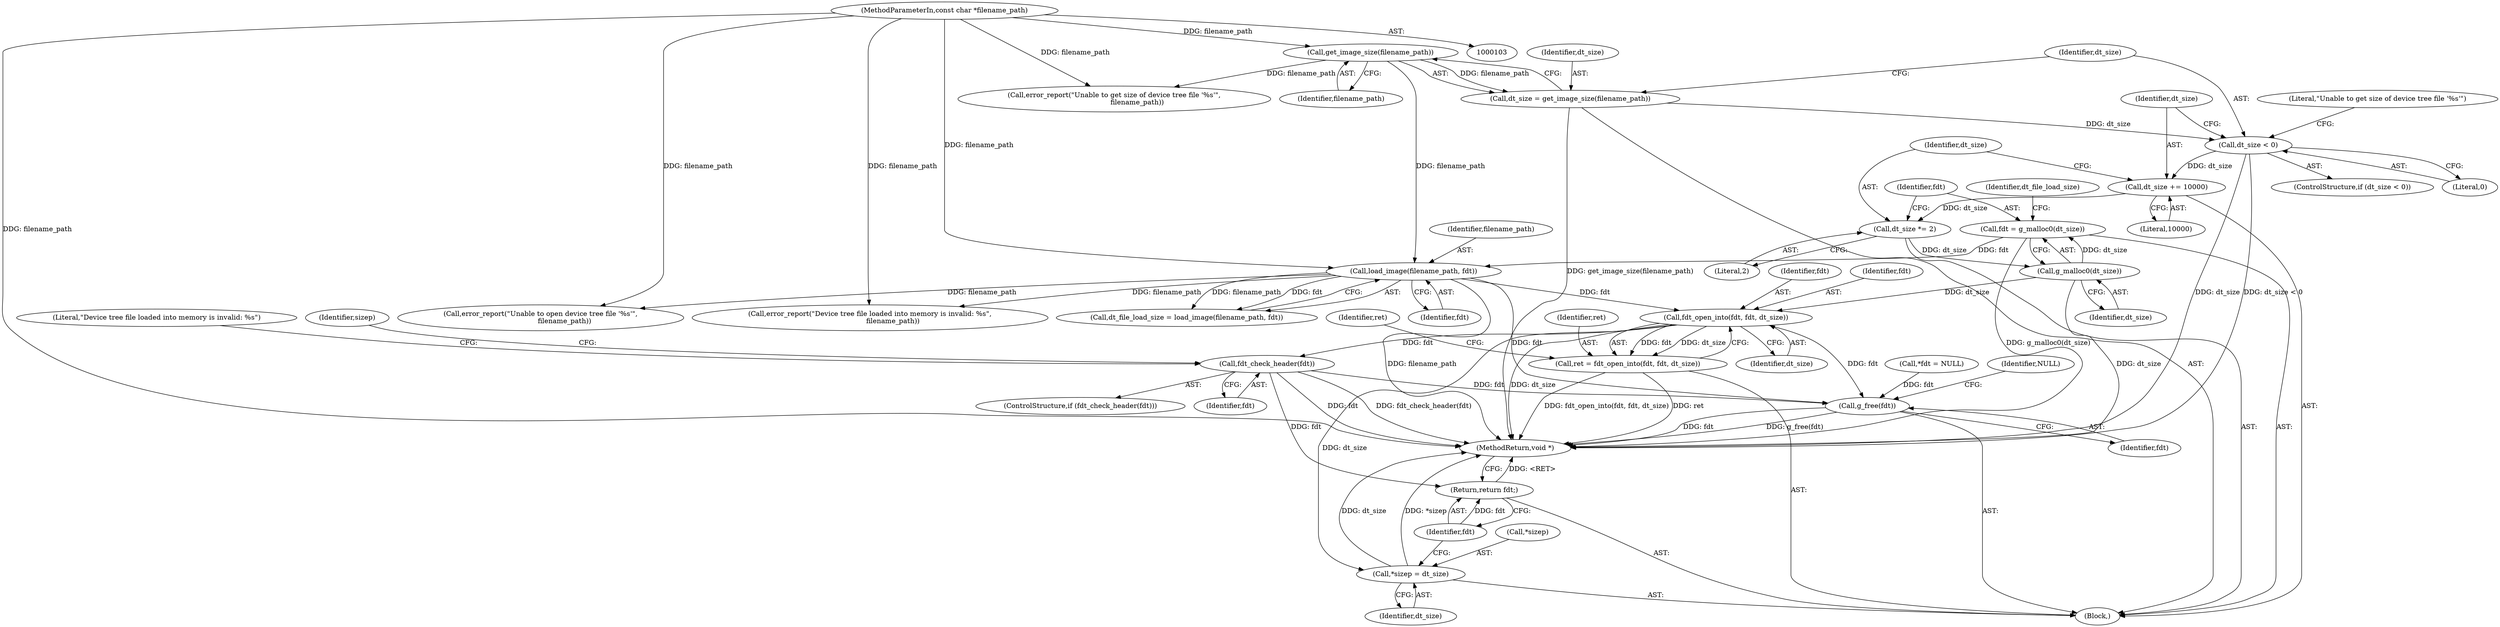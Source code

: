 digraph "1_qemu_da885fe1ee8b4589047484bd7fa05a4905b52b17@API" {
"1000157" [label="(Call,fdt_open_into(fdt, fdt, dt_size))"];
"1000143" [label="(Call,load_image(filename_path, fdt))"];
"1000120" [label="(Call,get_image_size(filename_path))"];
"1000104" [label="(MethodParameterIn,const char *filename_path)"];
"1000137" [label="(Call,fdt = g_malloc0(dt_size))"];
"1000139" [label="(Call,g_malloc0(dt_size))"];
"1000134" [label="(Call,dt_size *= 2)"];
"1000131" [label="(Call,dt_size += 10000)"];
"1000123" [label="(Call,dt_size < 0)"];
"1000118" [label="(Call,dt_size = get_image_size(filename_path))"];
"1000155" [label="(Call,ret = fdt_open_into(fdt, fdt, dt_size))"];
"1000168" [label="(Call,fdt_check_header(fdt))"];
"1000179" [label="(Return,return fdt;)"];
"1000182" [label="(Call,g_free(fdt))"];
"1000175" [label="(Call,*sizep = dt_size)"];
"1000106" [label="(Block,)"];
"1000140" [label="(Identifier,dt_size)"];
"1000177" [label="(Identifier,sizep)"];
"1000139" [label="(Call,g_malloc0(dt_size))"];
"1000122" [label="(ControlStructure,if (dt_size < 0))"];
"1000176" [label="(Call,*sizep)"];
"1000183" [label="(Identifier,fdt)"];
"1000169" [label="(Identifier,fdt)"];
"1000179" [label="(Return,return fdt;)"];
"1000180" [label="(Identifier,fdt)"];
"1000144" [label="(Identifier,filename_path)"];
"1000111" [label="(Call,*fdt = NULL)"];
"1000118" [label="(Call,dt_size = get_image_size(filename_path))"];
"1000125" [label="(Literal,0)"];
"1000160" [label="(Identifier,dt_size)"];
"1000128" [label="(Literal,\"Unable to get size of device tree file '%s'\")"];
"1000158" [label="(Identifier,fdt)"];
"1000133" [label="(Literal,10000)"];
"1000186" [label="(MethodReturn,void *)"];
"1000151" [label="(Call,error_report(\"Unable to open device tree file '%s'\",\n                      filename_path))"];
"1000171" [label="(Call,error_report(\"Device tree file loaded into memory is invalid: %s\",\n                     filename_path))"];
"1000136" [label="(Literal,2)"];
"1000131" [label="(Call,dt_size += 10000)"];
"1000178" [label="(Identifier,dt_size)"];
"1000138" [label="(Identifier,fdt)"];
"1000137" [label="(Call,fdt = g_malloc0(dt_size))"];
"1000167" [label="(ControlStructure,if (fdt_check_header(fdt)))"];
"1000162" [label="(Identifier,ret)"];
"1000121" [label="(Identifier,filename_path)"];
"1000143" [label="(Call,load_image(filename_path, fdt))"];
"1000142" [label="(Identifier,dt_file_load_size)"];
"1000185" [label="(Identifier,NULL)"];
"1000155" [label="(Call,ret = fdt_open_into(fdt, fdt, dt_size))"];
"1000123" [label="(Call,dt_size < 0)"];
"1000104" [label="(MethodParameterIn,const char *filename_path)"];
"1000135" [label="(Identifier,dt_size)"];
"1000157" [label="(Call,fdt_open_into(fdt, fdt, dt_size))"];
"1000134" [label="(Call,dt_size *= 2)"];
"1000156" [label="(Identifier,ret)"];
"1000132" [label="(Identifier,dt_size)"];
"1000127" [label="(Call,error_report(\"Unable to get size of device tree file '%s'\",\n                     filename_path))"];
"1000175" [label="(Call,*sizep = dt_size)"];
"1000159" [label="(Identifier,fdt)"];
"1000168" [label="(Call,fdt_check_header(fdt))"];
"1000141" [label="(Call,dt_file_load_size = load_image(filename_path, fdt))"];
"1000182" [label="(Call,g_free(fdt))"];
"1000120" [label="(Call,get_image_size(filename_path))"];
"1000124" [label="(Identifier,dt_size)"];
"1000119" [label="(Identifier,dt_size)"];
"1000172" [label="(Literal,\"Device tree file loaded into memory is invalid: %s\")"];
"1000145" [label="(Identifier,fdt)"];
"1000157" -> "1000155"  [label="AST: "];
"1000157" -> "1000160"  [label="CFG: "];
"1000158" -> "1000157"  [label="AST: "];
"1000159" -> "1000157"  [label="AST: "];
"1000160" -> "1000157"  [label="AST: "];
"1000155" -> "1000157"  [label="CFG: "];
"1000157" -> "1000186"  [label="DDG: dt_size"];
"1000157" -> "1000155"  [label="DDG: fdt"];
"1000157" -> "1000155"  [label="DDG: dt_size"];
"1000143" -> "1000157"  [label="DDG: fdt"];
"1000139" -> "1000157"  [label="DDG: dt_size"];
"1000157" -> "1000168"  [label="DDG: fdt"];
"1000157" -> "1000175"  [label="DDG: dt_size"];
"1000157" -> "1000182"  [label="DDG: fdt"];
"1000143" -> "1000141"  [label="AST: "];
"1000143" -> "1000145"  [label="CFG: "];
"1000144" -> "1000143"  [label="AST: "];
"1000145" -> "1000143"  [label="AST: "];
"1000141" -> "1000143"  [label="CFG: "];
"1000143" -> "1000186"  [label="DDG: filename_path"];
"1000143" -> "1000141"  [label="DDG: filename_path"];
"1000143" -> "1000141"  [label="DDG: fdt"];
"1000120" -> "1000143"  [label="DDG: filename_path"];
"1000104" -> "1000143"  [label="DDG: filename_path"];
"1000137" -> "1000143"  [label="DDG: fdt"];
"1000143" -> "1000151"  [label="DDG: filename_path"];
"1000143" -> "1000171"  [label="DDG: filename_path"];
"1000143" -> "1000182"  [label="DDG: fdt"];
"1000120" -> "1000118"  [label="AST: "];
"1000120" -> "1000121"  [label="CFG: "];
"1000121" -> "1000120"  [label="AST: "];
"1000118" -> "1000120"  [label="CFG: "];
"1000120" -> "1000118"  [label="DDG: filename_path"];
"1000104" -> "1000120"  [label="DDG: filename_path"];
"1000120" -> "1000127"  [label="DDG: filename_path"];
"1000104" -> "1000103"  [label="AST: "];
"1000104" -> "1000186"  [label="DDG: filename_path"];
"1000104" -> "1000127"  [label="DDG: filename_path"];
"1000104" -> "1000151"  [label="DDG: filename_path"];
"1000104" -> "1000171"  [label="DDG: filename_path"];
"1000137" -> "1000106"  [label="AST: "];
"1000137" -> "1000139"  [label="CFG: "];
"1000138" -> "1000137"  [label="AST: "];
"1000139" -> "1000137"  [label="AST: "];
"1000142" -> "1000137"  [label="CFG: "];
"1000137" -> "1000186"  [label="DDG: g_malloc0(dt_size)"];
"1000139" -> "1000137"  [label="DDG: dt_size"];
"1000139" -> "1000140"  [label="CFG: "];
"1000140" -> "1000139"  [label="AST: "];
"1000139" -> "1000186"  [label="DDG: dt_size"];
"1000134" -> "1000139"  [label="DDG: dt_size"];
"1000134" -> "1000106"  [label="AST: "];
"1000134" -> "1000136"  [label="CFG: "];
"1000135" -> "1000134"  [label="AST: "];
"1000136" -> "1000134"  [label="AST: "];
"1000138" -> "1000134"  [label="CFG: "];
"1000131" -> "1000134"  [label="DDG: dt_size"];
"1000131" -> "1000106"  [label="AST: "];
"1000131" -> "1000133"  [label="CFG: "];
"1000132" -> "1000131"  [label="AST: "];
"1000133" -> "1000131"  [label="AST: "];
"1000135" -> "1000131"  [label="CFG: "];
"1000123" -> "1000131"  [label="DDG: dt_size"];
"1000123" -> "1000122"  [label="AST: "];
"1000123" -> "1000125"  [label="CFG: "];
"1000124" -> "1000123"  [label="AST: "];
"1000125" -> "1000123"  [label="AST: "];
"1000128" -> "1000123"  [label="CFG: "];
"1000132" -> "1000123"  [label="CFG: "];
"1000123" -> "1000186"  [label="DDG: dt_size < 0"];
"1000123" -> "1000186"  [label="DDG: dt_size"];
"1000118" -> "1000123"  [label="DDG: dt_size"];
"1000118" -> "1000106"  [label="AST: "];
"1000119" -> "1000118"  [label="AST: "];
"1000124" -> "1000118"  [label="CFG: "];
"1000118" -> "1000186"  [label="DDG: get_image_size(filename_path)"];
"1000155" -> "1000106"  [label="AST: "];
"1000156" -> "1000155"  [label="AST: "];
"1000162" -> "1000155"  [label="CFG: "];
"1000155" -> "1000186"  [label="DDG: fdt_open_into(fdt, fdt, dt_size)"];
"1000155" -> "1000186"  [label="DDG: ret"];
"1000168" -> "1000167"  [label="AST: "];
"1000168" -> "1000169"  [label="CFG: "];
"1000169" -> "1000168"  [label="AST: "];
"1000172" -> "1000168"  [label="CFG: "];
"1000177" -> "1000168"  [label="CFG: "];
"1000168" -> "1000186"  [label="DDG: fdt"];
"1000168" -> "1000186"  [label="DDG: fdt_check_header(fdt)"];
"1000168" -> "1000179"  [label="DDG: fdt"];
"1000168" -> "1000182"  [label="DDG: fdt"];
"1000179" -> "1000106"  [label="AST: "];
"1000179" -> "1000180"  [label="CFG: "];
"1000180" -> "1000179"  [label="AST: "];
"1000186" -> "1000179"  [label="CFG: "];
"1000179" -> "1000186"  [label="DDG: <RET>"];
"1000180" -> "1000179"  [label="DDG: fdt"];
"1000182" -> "1000106"  [label="AST: "];
"1000182" -> "1000183"  [label="CFG: "];
"1000183" -> "1000182"  [label="AST: "];
"1000185" -> "1000182"  [label="CFG: "];
"1000182" -> "1000186"  [label="DDG: g_free(fdt)"];
"1000182" -> "1000186"  [label="DDG: fdt"];
"1000111" -> "1000182"  [label="DDG: fdt"];
"1000175" -> "1000106"  [label="AST: "];
"1000175" -> "1000178"  [label="CFG: "];
"1000176" -> "1000175"  [label="AST: "];
"1000178" -> "1000175"  [label="AST: "];
"1000180" -> "1000175"  [label="CFG: "];
"1000175" -> "1000186"  [label="DDG: dt_size"];
"1000175" -> "1000186"  [label="DDG: *sizep"];
}
